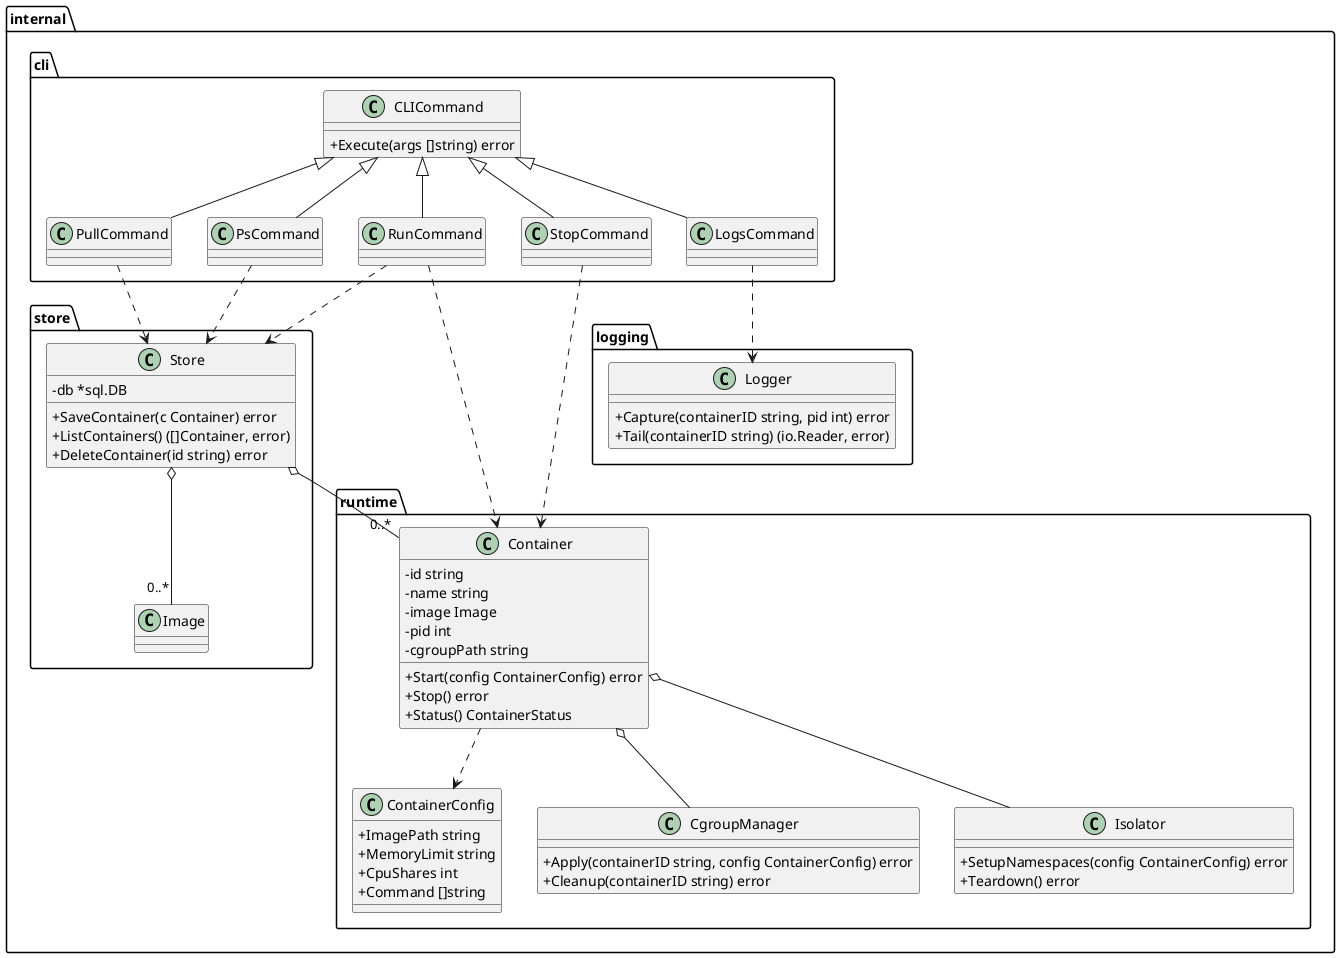 @startuml
skinparam classAttributeIconSize 0

package internal.cli {
  class CLICommand {
    +Execute(args []string) error
  }
  class RunCommand
  class StopCommand
  class PsCommand
  class PullCommand
  class LogsCommand

  CLICommand <|-- RunCommand
  CLICommand <|-- StopCommand
  CLICommand <|-- PsCommand
  CLICommand <|-- PullCommand
  CLICommand <|-- LogsCommand
}

package internal.runtime {
  class Container {
    -id string
    -name string
    -image Image
    -pid int
    -cgroupPath string
    +Start(config ContainerConfig) error
    +Stop() error
    +Status() ContainerStatus
  }
  class ContainerConfig {
    +ImagePath string
    +MemoryLimit string
    +CpuShares int
    +Command []string
  }
  class CgroupManager {
    +Apply(containerID string, config ContainerConfig) error
    +Cleanup(containerID string) error
  }
  class Isolator {
    +SetupNamespaces(config ContainerConfig) error
    +Teardown() error
  }

  Container ..> ContainerConfig
  Container o-- CgroupManager
  Container o-- Isolator
}

package internal.store {
  class Store {
    -db *sql.DB
    +SaveContainer(c Container) error
    +ListContainers() ([]Container, error)
    +DeleteContainer(id string) error
  }
  class Image
  Store o-- "0..*" Container
  Store o-- "0..*" Image
}

package internal.logging {
  class Logger {
    +Capture(containerID string, pid int) error
    +Tail(containerID string) (io.Reader, error)
  }
}

internal.cli.RunCommand ..> internal.runtime.Container
internal.cli.RunCommand ..> internal.store.Store
internal.cli.PullCommand ..> internal.store.Store
internal.cli.LogsCommand ..> internal.logging.Logger
internal.cli.PsCommand ..> internal.store.Store
internal.cli.StopCommand ..> internal.runtime.Container